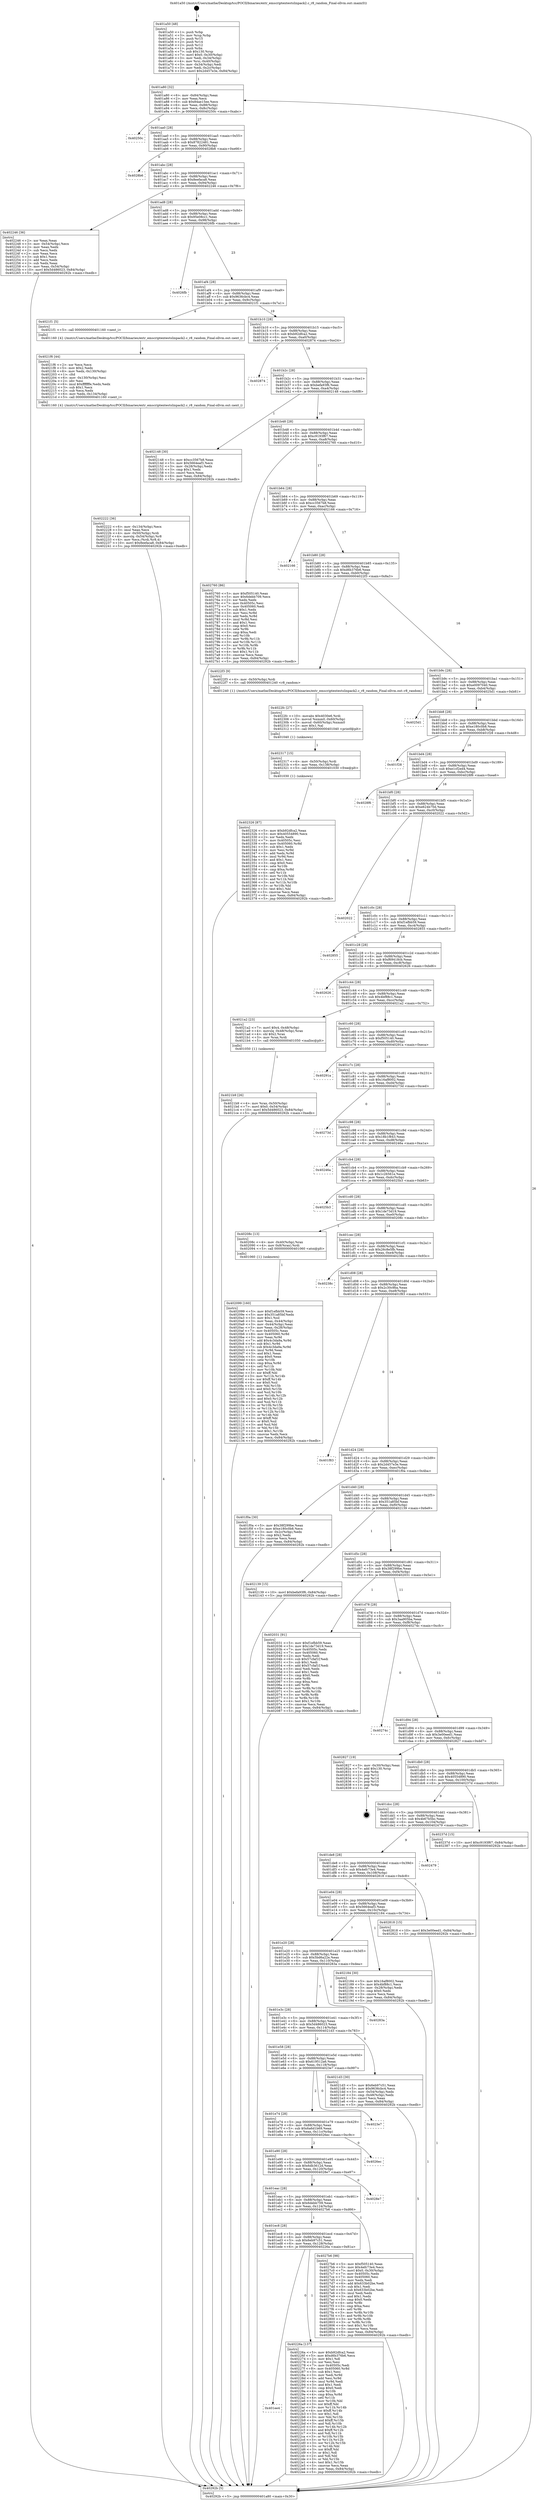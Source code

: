 digraph "0x401a50" {
  label = "0x401a50 (/mnt/c/Users/mathe/Desktop/tcc/POCII/binaries/extr_emscriptentestslinpack2.c_r8_random_Final-ollvm.out::main(0))"
  labelloc = "t"
  node[shape=record]

  Entry [label="",width=0.3,height=0.3,shape=circle,fillcolor=black,style=filled]
  "0x401a80" [label="{
     0x401a80 [32]\l
     | [instrs]\l
     &nbsp;&nbsp;0x401a80 \<+6\>: mov -0x84(%rbp),%eax\l
     &nbsp;&nbsp;0x401a86 \<+2\>: mov %eax,%ecx\l
     &nbsp;&nbsp;0x401a88 \<+6\>: sub $0x84ae15ee,%ecx\l
     &nbsp;&nbsp;0x401a8e \<+6\>: mov %eax,-0x88(%rbp)\l
     &nbsp;&nbsp;0x401a94 \<+6\>: mov %ecx,-0x8c(%rbp)\l
     &nbsp;&nbsp;0x401a9a \<+6\>: je 000000000040250c \<main+0xabc\>\l
  }"]
  "0x40250c" [label="{
     0x40250c\l
  }", style=dashed]
  "0x401aa0" [label="{
     0x401aa0 [28]\l
     | [instrs]\l
     &nbsp;&nbsp;0x401aa0 \<+5\>: jmp 0000000000401aa5 \<main+0x55\>\l
     &nbsp;&nbsp;0x401aa5 \<+6\>: mov -0x88(%rbp),%eax\l
     &nbsp;&nbsp;0x401aab \<+5\>: sub $0x87822481,%eax\l
     &nbsp;&nbsp;0x401ab0 \<+6\>: mov %eax,-0x90(%rbp)\l
     &nbsp;&nbsp;0x401ab6 \<+6\>: je 00000000004028b6 \<main+0xe66\>\l
  }"]
  Exit [label="",width=0.3,height=0.3,shape=circle,fillcolor=black,style=filled,peripheries=2]
  "0x4028b6" [label="{
     0x4028b6\l
  }", style=dashed]
  "0x401abc" [label="{
     0x401abc [28]\l
     | [instrs]\l
     &nbsp;&nbsp;0x401abc \<+5\>: jmp 0000000000401ac1 \<main+0x71\>\l
     &nbsp;&nbsp;0x401ac1 \<+6\>: mov -0x88(%rbp),%eax\l
     &nbsp;&nbsp;0x401ac7 \<+5\>: sub $0x8eefaca8,%eax\l
     &nbsp;&nbsp;0x401acc \<+6\>: mov %eax,-0x94(%rbp)\l
     &nbsp;&nbsp;0x401ad2 \<+6\>: je 0000000000402246 \<main+0x7f6\>\l
  }"]
  "0x402326" [label="{
     0x402326 [87]\l
     | [instrs]\l
     &nbsp;&nbsp;0x402326 \<+5\>: mov $0xb92dfca2,%eax\l
     &nbsp;&nbsp;0x40232b \<+5\>: mov $0x40554890,%ecx\l
     &nbsp;&nbsp;0x402330 \<+2\>: xor %edx,%edx\l
     &nbsp;&nbsp;0x402332 \<+7\>: mov 0x40505c,%esi\l
     &nbsp;&nbsp;0x402339 \<+8\>: mov 0x405060,%r8d\l
     &nbsp;&nbsp;0x402341 \<+3\>: sub $0x1,%edx\l
     &nbsp;&nbsp;0x402344 \<+3\>: mov %esi,%r9d\l
     &nbsp;&nbsp;0x402347 \<+3\>: add %edx,%r9d\l
     &nbsp;&nbsp;0x40234a \<+4\>: imul %r9d,%esi\l
     &nbsp;&nbsp;0x40234e \<+3\>: and $0x1,%esi\l
     &nbsp;&nbsp;0x402351 \<+3\>: cmp $0x0,%esi\l
     &nbsp;&nbsp;0x402354 \<+4\>: sete %r10b\l
     &nbsp;&nbsp;0x402358 \<+4\>: cmp $0xa,%r8d\l
     &nbsp;&nbsp;0x40235c \<+4\>: setl %r11b\l
     &nbsp;&nbsp;0x402360 \<+3\>: mov %r10b,%bl\l
     &nbsp;&nbsp;0x402363 \<+3\>: and %r11b,%bl\l
     &nbsp;&nbsp;0x402366 \<+3\>: xor %r11b,%r10b\l
     &nbsp;&nbsp;0x402369 \<+3\>: or %r10b,%bl\l
     &nbsp;&nbsp;0x40236c \<+3\>: test $0x1,%bl\l
     &nbsp;&nbsp;0x40236f \<+3\>: cmovne %ecx,%eax\l
     &nbsp;&nbsp;0x402372 \<+6\>: mov %eax,-0x84(%rbp)\l
     &nbsp;&nbsp;0x402378 \<+5\>: jmp 000000000040292b \<main+0xedb\>\l
  }"]
  "0x402246" [label="{
     0x402246 [36]\l
     | [instrs]\l
     &nbsp;&nbsp;0x402246 \<+2\>: xor %eax,%eax\l
     &nbsp;&nbsp;0x402248 \<+3\>: mov -0x54(%rbp),%ecx\l
     &nbsp;&nbsp;0x40224b \<+2\>: mov %eax,%edx\l
     &nbsp;&nbsp;0x40224d \<+2\>: sub %ecx,%edx\l
     &nbsp;&nbsp;0x40224f \<+2\>: mov %eax,%ecx\l
     &nbsp;&nbsp;0x402251 \<+3\>: sub $0x1,%ecx\l
     &nbsp;&nbsp;0x402254 \<+2\>: add %ecx,%edx\l
     &nbsp;&nbsp;0x402256 \<+2\>: sub %edx,%eax\l
     &nbsp;&nbsp;0x402258 \<+3\>: mov %eax,-0x54(%rbp)\l
     &nbsp;&nbsp;0x40225b \<+10\>: movl $0x5d486023,-0x84(%rbp)\l
     &nbsp;&nbsp;0x402265 \<+5\>: jmp 000000000040292b \<main+0xedb\>\l
  }"]
  "0x401ad8" [label="{
     0x401ad8 [28]\l
     | [instrs]\l
     &nbsp;&nbsp;0x401ad8 \<+5\>: jmp 0000000000401add \<main+0x8d\>\l
     &nbsp;&nbsp;0x401add \<+6\>: mov -0x88(%rbp),%eax\l
     &nbsp;&nbsp;0x401ae3 \<+5\>: sub $0x95e08cc1,%eax\l
     &nbsp;&nbsp;0x401ae8 \<+6\>: mov %eax,-0x98(%rbp)\l
     &nbsp;&nbsp;0x401aee \<+6\>: je 00000000004026fb \<main+0xcab\>\l
  }"]
  "0x402317" [label="{
     0x402317 [15]\l
     | [instrs]\l
     &nbsp;&nbsp;0x402317 \<+4\>: mov -0x50(%rbp),%rdi\l
     &nbsp;&nbsp;0x40231b \<+6\>: mov %eax,-0x138(%rbp)\l
     &nbsp;&nbsp;0x402321 \<+5\>: call 0000000000401030 \<free@plt\>\l
     | [calls]\l
     &nbsp;&nbsp;0x401030 \{1\} (unknown)\l
  }"]
  "0x4026fb" [label="{
     0x4026fb\l
  }", style=dashed]
  "0x401af4" [label="{
     0x401af4 [28]\l
     | [instrs]\l
     &nbsp;&nbsp;0x401af4 \<+5\>: jmp 0000000000401af9 \<main+0xa9\>\l
     &nbsp;&nbsp;0x401af9 \<+6\>: mov -0x88(%rbp),%eax\l
     &nbsp;&nbsp;0x401aff \<+5\>: sub $0x9636cbc4,%eax\l
     &nbsp;&nbsp;0x401b04 \<+6\>: mov %eax,-0x9c(%rbp)\l
     &nbsp;&nbsp;0x401b0a \<+6\>: je 00000000004021f1 \<main+0x7a1\>\l
  }"]
  "0x4022fc" [label="{
     0x4022fc [27]\l
     | [instrs]\l
     &nbsp;&nbsp;0x4022fc \<+10\>: movabs $0x4030e6,%rdi\l
     &nbsp;&nbsp;0x402306 \<+5\>: movsd %xmm0,-0x60(%rbp)\l
     &nbsp;&nbsp;0x40230b \<+5\>: movsd -0x60(%rbp),%xmm0\l
     &nbsp;&nbsp;0x402310 \<+2\>: mov $0x1,%al\l
     &nbsp;&nbsp;0x402312 \<+5\>: call 0000000000401040 \<printf@plt\>\l
     | [calls]\l
     &nbsp;&nbsp;0x401040 \{1\} (unknown)\l
  }"]
  "0x4021f1" [label="{
     0x4021f1 [5]\l
     | [instrs]\l
     &nbsp;&nbsp;0x4021f1 \<+5\>: call 0000000000401160 \<next_i\>\l
     | [calls]\l
     &nbsp;&nbsp;0x401160 \{4\} (/mnt/c/Users/mathe/Desktop/tcc/POCII/binaries/extr_emscriptentestslinpack2.c_r8_random_Final-ollvm.out::next_i)\l
  }"]
  "0x401b10" [label="{
     0x401b10 [28]\l
     | [instrs]\l
     &nbsp;&nbsp;0x401b10 \<+5\>: jmp 0000000000401b15 \<main+0xc5\>\l
     &nbsp;&nbsp;0x401b15 \<+6\>: mov -0x88(%rbp),%eax\l
     &nbsp;&nbsp;0x401b1b \<+5\>: sub $0xb92dfca2,%eax\l
     &nbsp;&nbsp;0x401b20 \<+6\>: mov %eax,-0xa0(%rbp)\l
     &nbsp;&nbsp;0x401b26 \<+6\>: je 0000000000402874 \<main+0xe24\>\l
  }"]
  "0x401ee4" [label="{
     0x401ee4\l
  }", style=dashed]
  "0x402874" [label="{
     0x402874\l
  }", style=dashed]
  "0x401b2c" [label="{
     0x401b2c [28]\l
     | [instrs]\l
     &nbsp;&nbsp;0x401b2c \<+5\>: jmp 0000000000401b31 \<main+0xe1\>\l
     &nbsp;&nbsp;0x401b31 \<+6\>: mov -0x88(%rbp),%eax\l
     &nbsp;&nbsp;0x401b37 \<+5\>: sub $0xbefa93f6,%eax\l
     &nbsp;&nbsp;0x401b3c \<+6\>: mov %eax,-0xa4(%rbp)\l
     &nbsp;&nbsp;0x401b42 \<+6\>: je 0000000000402148 \<main+0x6f8\>\l
  }"]
  "0x40226a" [label="{
     0x40226a [137]\l
     | [instrs]\l
     &nbsp;&nbsp;0x40226a \<+5\>: mov $0xb92dfca2,%eax\l
     &nbsp;&nbsp;0x40226f \<+5\>: mov $0xd6b376b6,%ecx\l
     &nbsp;&nbsp;0x402274 \<+2\>: mov $0x1,%dl\l
     &nbsp;&nbsp;0x402276 \<+2\>: xor %esi,%esi\l
     &nbsp;&nbsp;0x402278 \<+7\>: mov 0x40505c,%edi\l
     &nbsp;&nbsp;0x40227f \<+8\>: mov 0x405060,%r8d\l
     &nbsp;&nbsp;0x402287 \<+3\>: sub $0x1,%esi\l
     &nbsp;&nbsp;0x40228a \<+3\>: mov %edi,%r9d\l
     &nbsp;&nbsp;0x40228d \<+3\>: add %esi,%r9d\l
     &nbsp;&nbsp;0x402290 \<+4\>: imul %r9d,%edi\l
     &nbsp;&nbsp;0x402294 \<+3\>: and $0x1,%edi\l
     &nbsp;&nbsp;0x402297 \<+3\>: cmp $0x0,%edi\l
     &nbsp;&nbsp;0x40229a \<+4\>: sete %r10b\l
     &nbsp;&nbsp;0x40229e \<+4\>: cmp $0xa,%r8d\l
     &nbsp;&nbsp;0x4022a2 \<+4\>: setl %r11b\l
     &nbsp;&nbsp;0x4022a6 \<+3\>: mov %r10b,%bl\l
     &nbsp;&nbsp;0x4022a9 \<+3\>: xor $0xff,%bl\l
     &nbsp;&nbsp;0x4022ac \<+3\>: mov %r11b,%r14b\l
     &nbsp;&nbsp;0x4022af \<+4\>: xor $0xff,%r14b\l
     &nbsp;&nbsp;0x4022b3 \<+3\>: xor $0x1,%dl\l
     &nbsp;&nbsp;0x4022b6 \<+3\>: mov %bl,%r15b\l
     &nbsp;&nbsp;0x4022b9 \<+4\>: and $0xff,%r15b\l
     &nbsp;&nbsp;0x4022bd \<+3\>: and %dl,%r10b\l
     &nbsp;&nbsp;0x4022c0 \<+3\>: mov %r14b,%r12b\l
     &nbsp;&nbsp;0x4022c3 \<+4\>: and $0xff,%r12b\l
     &nbsp;&nbsp;0x4022c7 \<+3\>: and %dl,%r11b\l
     &nbsp;&nbsp;0x4022ca \<+3\>: or %r10b,%r15b\l
     &nbsp;&nbsp;0x4022cd \<+3\>: or %r11b,%r12b\l
     &nbsp;&nbsp;0x4022d0 \<+3\>: xor %r12b,%r15b\l
     &nbsp;&nbsp;0x4022d3 \<+3\>: or %r14b,%bl\l
     &nbsp;&nbsp;0x4022d6 \<+3\>: xor $0xff,%bl\l
     &nbsp;&nbsp;0x4022d9 \<+3\>: or $0x1,%dl\l
     &nbsp;&nbsp;0x4022dc \<+2\>: and %dl,%bl\l
     &nbsp;&nbsp;0x4022de \<+3\>: or %bl,%r15b\l
     &nbsp;&nbsp;0x4022e1 \<+4\>: test $0x1,%r15b\l
     &nbsp;&nbsp;0x4022e5 \<+3\>: cmovne %ecx,%eax\l
     &nbsp;&nbsp;0x4022e8 \<+6\>: mov %eax,-0x84(%rbp)\l
     &nbsp;&nbsp;0x4022ee \<+5\>: jmp 000000000040292b \<main+0xedb\>\l
  }"]
  "0x402148" [label="{
     0x402148 [30]\l
     | [instrs]\l
     &nbsp;&nbsp;0x402148 \<+5\>: mov $0xcc3567b8,%eax\l
     &nbsp;&nbsp;0x40214d \<+5\>: mov $0x5664eaf3,%ecx\l
     &nbsp;&nbsp;0x402152 \<+3\>: mov -0x28(%rbp),%edx\l
     &nbsp;&nbsp;0x402155 \<+3\>: cmp $0x1,%edx\l
     &nbsp;&nbsp;0x402158 \<+3\>: cmovl %ecx,%eax\l
     &nbsp;&nbsp;0x40215b \<+6\>: mov %eax,-0x84(%rbp)\l
     &nbsp;&nbsp;0x402161 \<+5\>: jmp 000000000040292b \<main+0xedb\>\l
  }"]
  "0x401b48" [label="{
     0x401b48 [28]\l
     | [instrs]\l
     &nbsp;&nbsp;0x401b48 \<+5\>: jmp 0000000000401b4d \<main+0xfd\>\l
     &nbsp;&nbsp;0x401b4d \<+6\>: mov -0x88(%rbp),%eax\l
     &nbsp;&nbsp;0x401b53 \<+5\>: sub $0xc9193f67,%eax\l
     &nbsp;&nbsp;0x401b58 \<+6\>: mov %eax,-0xa8(%rbp)\l
     &nbsp;&nbsp;0x401b5e \<+6\>: je 0000000000402760 \<main+0xd10\>\l
  }"]
  "0x401ec8" [label="{
     0x401ec8 [28]\l
     | [instrs]\l
     &nbsp;&nbsp;0x401ec8 \<+5\>: jmp 0000000000401ecd \<main+0x47d\>\l
     &nbsp;&nbsp;0x401ecd \<+6\>: mov -0x88(%rbp),%eax\l
     &nbsp;&nbsp;0x401ed3 \<+5\>: sub $0x6eb97c51,%eax\l
     &nbsp;&nbsp;0x401ed8 \<+6\>: mov %eax,-0x128(%rbp)\l
     &nbsp;&nbsp;0x401ede \<+6\>: je 000000000040226a \<main+0x81a\>\l
  }"]
  "0x402760" [label="{
     0x402760 [86]\l
     | [instrs]\l
     &nbsp;&nbsp;0x402760 \<+5\>: mov $0xf505140,%eax\l
     &nbsp;&nbsp;0x402765 \<+5\>: mov $0x6debb709,%ecx\l
     &nbsp;&nbsp;0x40276a \<+2\>: xor %edx,%edx\l
     &nbsp;&nbsp;0x40276c \<+7\>: mov 0x40505c,%esi\l
     &nbsp;&nbsp;0x402773 \<+7\>: mov 0x405060,%edi\l
     &nbsp;&nbsp;0x40277a \<+3\>: sub $0x1,%edx\l
     &nbsp;&nbsp;0x40277d \<+3\>: mov %esi,%r8d\l
     &nbsp;&nbsp;0x402780 \<+3\>: add %edx,%r8d\l
     &nbsp;&nbsp;0x402783 \<+4\>: imul %r8d,%esi\l
     &nbsp;&nbsp;0x402787 \<+3\>: and $0x1,%esi\l
     &nbsp;&nbsp;0x40278a \<+3\>: cmp $0x0,%esi\l
     &nbsp;&nbsp;0x40278d \<+4\>: sete %r9b\l
     &nbsp;&nbsp;0x402791 \<+3\>: cmp $0xa,%edi\l
     &nbsp;&nbsp;0x402794 \<+4\>: setl %r10b\l
     &nbsp;&nbsp;0x402798 \<+3\>: mov %r9b,%r11b\l
     &nbsp;&nbsp;0x40279b \<+3\>: and %r10b,%r11b\l
     &nbsp;&nbsp;0x40279e \<+3\>: xor %r10b,%r9b\l
     &nbsp;&nbsp;0x4027a1 \<+3\>: or %r9b,%r11b\l
     &nbsp;&nbsp;0x4027a4 \<+4\>: test $0x1,%r11b\l
     &nbsp;&nbsp;0x4027a8 \<+3\>: cmovne %ecx,%eax\l
     &nbsp;&nbsp;0x4027ab \<+6\>: mov %eax,-0x84(%rbp)\l
     &nbsp;&nbsp;0x4027b1 \<+5\>: jmp 000000000040292b \<main+0xedb\>\l
  }"]
  "0x401b64" [label="{
     0x401b64 [28]\l
     | [instrs]\l
     &nbsp;&nbsp;0x401b64 \<+5\>: jmp 0000000000401b69 \<main+0x119\>\l
     &nbsp;&nbsp;0x401b69 \<+6\>: mov -0x88(%rbp),%eax\l
     &nbsp;&nbsp;0x401b6f \<+5\>: sub $0xcc3567b8,%eax\l
     &nbsp;&nbsp;0x401b74 \<+6\>: mov %eax,-0xac(%rbp)\l
     &nbsp;&nbsp;0x401b7a \<+6\>: je 0000000000402166 \<main+0x716\>\l
  }"]
  "0x4027b6" [label="{
     0x4027b6 [98]\l
     | [instrs]\l
     &nbsp;&nbsp;0x4027b6 \<+5\>: mov $0xf505140,%eax\l
     &nbsp;&nbsp;0x4027bb \<+5\>: mov $0x4efc73e4,%ecx\l
     &nbsp;&nbsp;0x4027c0 \<+7\>: movl $0x0,-0x30(%rbp)\l
     &nbsp;&nbsp;0x4027c7 \<+7\>: mov 0x40505c,%edx\l
     &nbsp;&nbsp;0x4027ce \<+7\>: mov 0x405060,%esi\l
     &nbsp;&nbsp;0x4027d5 \<+2\>: mov %edx,%edi\l
     &nbsp;&nbsp;0x4027d7 \<+6\>: add $0x633b02be,%edi\l
     &nbsp;&nbsp;0x4027dd \<+3\>: sub $0x1,%edi\l
     &nbsp;&nbsp;0x4027e0 \<+6\>: sub $0x633b02be,%edi\l
     &nbsp;&nbsp;0x4027e6 \<+3\>: imul %edi,%edx\l
     &nbsp;&nbsp;0x4027e9 \<+3\>: and $0x1,%edx\l
     &nbsp;&nbsp;0x4027ec \<+3\>: cmp $0x0,%edx\l
     &nbsp;&nbsp;0x4027ef \<+4\>: sete %r8b\l
     &nbsp;&nbsp;0x4027f3 \<+3\>: cmp $0xa,%esi\l
     &nbsp;&nbsp;0x4027f6 \<+4\>: setl %r9b\l
     &nbsp;&nbsp;0x4027fa \<+3\>: mov %r8b,%r10b\l
     &nbsp;&nbsp;0x4027fd \<+3\>: and %r9b,%r10b\l
     &nbsp;&nbsp;0x402800 \<+3\>: xor %r9b,%r8b\l
     &nbsp;&nbsp;0x402803 \<+3\>: or %r8b,%r10b\l
     &nbsp;&nbsp;0x402806 \<+4\>: test $0x1,%r10b\l
     &nbsp;&nbsp;0x40280a \<+3\>: cmovne %ecx,%eax\l
     &nbsp;&nbsp;0x40280d \<+6\>: mov %eax,-0x84(%rbp)\l
     &nbsp;&nbsp;0x402813 \<+5\>: jmp 000000000040292b \<main+0xedb\>\l
  }"]
  "0x402166" [label="{
     0x402166\l
  }", style=dashed]
  "0x401b80" [label="{
     0x401b80 [28]\l
     | [instrs]\l
     &nbsp;&nbsp;0x401b80 \<+5\>: jmp 0000000000401b85 \<main+0x135\>\l
     &nbsp;&nbsp;0x401b85 \<+6\>: mov -0x88(%rbp),%eax\l
     &nbsp;&nbsp;0x401b8b \<+5\>: sub $0xd6b376b6,%eax\l
     &nbsp;&nbsp;0x401b90 \<+6\>: mov %eax,-0xb0(%rbp)\l
     &nbsp;&nbsp;0x401b96 \<+6\>: je 00000000004022f3 \<main+0x8a3\>\l
  }"]
  "0x401eac" [label="{
     0x401eac [28]\l
     | [instrs]\l
     &nbsp;&nbsp;0x401eac \<+5\>: jmp 0000000000401eb1 \<main+0x461\>\l
     &nbsp;&nbsp;0x401eb1 \<+6\>: mov -0x88(%rbp),%eax\l
     &nbsp;&nbsp;0x401eb7 \<+5\>: sub $0x6debb709,%eax\l
     &nbsp;&nbsp;0x401ebc \<+6\>: mov %eax,-0x124(%rbp)\l
     &nbsp;&nbsp;0x401ec2 \<+6\>: je 00000000004027b6 \<main+0xd66\>\l
  }"]
  "0x4022f3" [label="{
     0x4022f3 [9]\l
     | [instrs]\l
     &nbsp;&nbsp;0x4022f3 \<+4\>: mov -0x50(%rbp),%rdi\l
     &nbsp;&nbsp;0x4022f7 \<+5\>: call 0000000000401240 \<r8_random\>\l
     | [calls]\l
     &nbsp;&nbsp;0x401240 \{1\} (/mnt/c/Users/mathe/Desktop/tcc/POCII/binaries/extr_emscriptentestslinpack2.c_r8_random_Final-ollvm.out::r8_random)\l
  }"]
  "0x401b9c" [label="{
     0x401b9c [28]\l
     | [instrs]\l
     &nbsp;&nbsp;0x401b9c \<+5\>: jmp 0000000000401ba1 \<main+0x151\>\l
     &nbsp;&nbsp;0x401ba1 \<+6\>: mov -0x88(%rbp),%eax\l
     &nbsp;&nbsp;0x401ba7 \<+5\>: sub $0xe0097040,%eax\l
     &nbsp;&nbsp;0x401bac \<+6\>: mov %eax,-0xb4(%rbp)\l
     &nbsp;&nbsp;0x401bb2 \<+6\>: je 00000000004025d1 \<main+0xb81\>\l
  }"]
  "0x4028e7" [label="{
     0x4028e7\l
  }", style=dashed]
  "0x4025d1" [label="{
     0x4025d1\l
  }", style=dashed]
  "0x401bb8" [label="{
     0x401bb8 [28]\l
     | [instrs]\l
     &nbsp;&nbsp;0x401bb8 \<+5\>: jmp 0000000000401bbd \<main+0x16d\>\l
     &nbsp;&nbsp;0x401bbd \<+6\>: mov -0x88(%rbp),%eax\l
     &nbsp;&nbsp;0x401bc3 \<+5\>: sub $0xe180c0b8,%eax\l
     &nbsp;&nbsp;0x401bc8 \<+6\>: mov %eax,-0xb8(%rbp)\l
     &nbsp;&nbsp;0x401bce \<+6\>: je 0000000000401f28 \<main+0x4d8\>\l
  }"]
  "0x401e90" [label="{
     0x401e90 [28]\l
     | [instrs]\l
     &nbsp;&nbsp;0x401e90 \<+5\>: jmp 0000000000401e95 \<main+0x445\>\l
     &nbsp;&nbsp;0x401e95 \<+6\>: mov -0x88(%rbp),%eax\l
     &nbsp;&nbsp;0x401e9b \<+5\>: sub $0x6db3612d,%eax\l
     &nbsp;&nbsp;0x401ea0 \<+6\>: mov %eax,-0x120(%rbp)\l
     &nbsp;&nbsp;0x401ea6 \<+6\>: je 00000000004028e7 \<main+0xe97\>\l
  }"]
  "0x401f28" [label="{
     0x401f28\l
  }", style=dashed]
  "0x401bd4" [label="{
     0x401bd4 [28]\l
     | [instrs]\l
     &nbsp;&nbsp;0x401bd4 \<+5\>: jmp 0000000000401bd9 \<main+0x189\>\l
     &nbsp;&nbsp;0x401bd9 \<+6\>: mov -0x88(%rbp),%eax\l
     &nbsp;&nbsp;0x401bdf \<+5\>: sub $0xe1cf2ed4,%eax\l
     &nbsp;&nbsp;0x401be4 \<+6\>: mov %eax,-0xbc(%rbp)\l
     &nbsp;&nbsp;0x401bea \<+6\>: je 00000000004028f6 \<main+0xea6\>\l
  }"]
  "0x4026ec" [label="{
     0x4026ec\l
  }", style=dashed]
  "0x4028f6" [label="{
     0x4028f6\l
  }", style=dashed]
  "0x401bf0" [label="{
     0x401bf0 [28]\l
     | [instrs]\l
     &nbsp;&nbsp;0x401bf0 \<+5\>: jmp 0000000000401bf5 \<main+0x1a5\>\l
     &nbsp;&nbsp;0x401bf5 \<+6\>: mov -0x88(%rbp),%eax\l
     &nbsp;&nbsp;0x401bfb \<+5\>: sub $0xe624b70d,%eax\l
     &nbsp;&nbsp;0x401c00 \<+6\>: mov %eax,-0xc0(%rbp)\l
     &nbsp;&nbsp;0x401c06 \<+6\>: je 0000000000402022 \<main+0x5d2\>\l
  }"]
  "0x401e74" [label="{
     0x401e74 [28]\l
     | [instrs]\l
     &nbsp;&nbsp;0x401e74 \<+5\>: jmp 0000000000401e79 \<main+0x429\>\l
     &nbsp;&nbsp;0x401e79 \<+6\>: mov -0x88(%rbp),%eax\l
     &nbsp;&nbsp;0x401e7f \<+5\>: sub $0x6a6d1b69,%eax\l
     &nbsp;&nbsp;0x401e84 \<+6\>: mov %eax,-0x11c(%rbp)\l
     &nbsp;&nbsp;0x401e8a \<+6\>: je 00000000004026ec \<main+0xc9c\>\l
  }"]
  "0x402022" [label="{
     0x402022\l
  }", style=dashed]
  "0x401c0c" [label="{
     0x401c0c [28]\l
     | [instrs]\l
     &nbsp;&nbsp;0x401c0c \<+5\>: jmp 0000000000401c11 \<main+0x1c1\>\l
     &nbsp;&nbsp;0x401c11 \<+6\>: mov -0x88(%rbp),%eax\l
     &nbsp;&nbsp;0x401c17 \<+5\>: sub $0xf1efbb59,%eax\l
     &nbsp;&nbsp;0x401c1c \<+6\>: mov %eax,-0xc4(%rbp)\l
     &nbsp;&nbsp;0x401c22 \<+6\>: je 0000000000402855 \<main+0xe05\>\l
  }"]
  "0x4023e7" [label="{
     0x4023e7\l
  }", style=dashed]
  "0x402855" [label="{
     0x402855\l
  }", style=dashed]
  "0x401c28" [label="{
     0x401c28 [28]\l
     | [instrs]\l
     &nbsp;&nbsp;0x401c28 \<+5\>: jmp 0000000000401c2d \<main+0x1dd\>\l
     &nbsp;&nbsp;0x401c2d \<+6\>: mov -0x88(%rbp),%eax\l
     &nbsp;&nbsp;0x401c33 \<+5\>: sub $0xf69418cb,%eax\l
     &nbsp;&nbsp;0x401c38 \<+6\>: mov %eax,-0xc8(%rbp)\l
     &nbsp;&nbsp;0x401c3e \<+6\>: je 0000000000402626 \<main+0xbd6\>\l
  }"]
  "0x402222" [label="{
     0x402222 [36]\l
     | [instrs]\l
     &nbsp;&nbsp;0x402222 \<+6\>: mov -0x134(%rbp),%ecx\l
     &nbsp;&nbsp;0x402228 \<+3\>: imul %eax,%ecx\l
     &nbsp;&nbsp;0x40222b \<+4\>: mov -0x50(%rbp),%rdi\l
     &nbsp;&nbsp;0x40222f \<+4\>: movslq -0x54(%rbp),%r8\l
     &nbsp;&nbsp;0x402233 \<+4\>: mov %ecx,(%rdi,%r8,4)\l
     &nbsp;&nbsp;0x402237 \<+10\>: movl $0x8eefaca8,-0x84(%rbp)\l
     &nbsp;&nbsp;0x402241 \<+5\>: jmp 000000000040292b \<main+0xedb\>\l
  }"]
  "0x402626" [label="{
     0x402626\l
  }", style=dashed]
  "0x401c44" [label="{
     0x401c44 [28]\l
     | [instrs]\l
     &nbsp;&nbsp;0x401c44 \<+5\>: jmp 0000000000401c49 \<main+0x1f9\>\l
     &nbsp;&nbsp;0x401c49 \<+6\>: mov -0x88(%rbp),%eax\l
     &nbsp;&nbsp;0x401c4f \<+5\>: sub $0x4bf88c1,%eax\l
     &nbsp;&nbsp;0x401c54 \<+6\>: mov %eax,-0xcc(%rbp)\l
     &nbsp;&nbsp;0x401c5a \<+6\>: je 00000000004021a2 \<main+0x752\>\l
  }"]
  "0x4021f6" [label="{
     0x4021f6 [44]\l
     | [instrs]\l
     &nbsp;&nbsp;0x4021f6 \<+2\>: xor %ecx,%ecx\l
     &nbsp;&nbsp;0x4021f8 \<+5\>: mov $0x2,%edx\l
     &nbsp;&nbsp;0x4021fd \<+6\>: mov %edx,-0x130(%rbp)\l
     &nbsp;&nbsp;0x402203 \<+1\>: cltd\l
     &nbsp;&nbsp;0x402204 \<+6\>: mov -0x130(%rbp),%esi\l
     &nbsp;&nbsp;0x40220a \<+2\>: idiv %esi\l
     &nbsp;&nbsp;0x40220c \<+6\>: imul $0xfffffffe,%edx,%edx\l
     &nbsp;&nbsp;0x402212 \<+3\>: sub $0x1,%ecx\l
     &nbsp;&nbsp;0x402215 \<+2\>: sub %ecx,%edx\l
     &nbsp;&nbsp;0x402217 \<+6\>: mov %edx,-0x134(%rbp)\l
     &nbsp;&nbsp;0x40221d \<+5\>: call 0000000000401160 \<next_i\>\l
     | [calls]\l
     &nbsp;&nbsp;0x401160 \{4\} (/mnt/c/Users/mathe/Desktop/tcc/POCII/binaries/extr_emscriptentestslinpack2.c_r8_random_Final-ollvm.out::next_i)\l
  }"]
  "0x4021a2" [label="{
     0x4021a2 [23]\l
     | [instrs]\l
     &nbsp;&nbsp;0x4021a2 \<+7\>: movl $0x4,-0x48(%rbp)\l
     &nbsp;&nbsp;0x4021a9 \<+4\>: movslq -0x48(%rbp),%rax\l
     &nbsp;&nbsp;0x4021ad \<+4\>: shl $0x2,%rax\l
     &nbsp;&nbsp;0x4021b1 \<+3\>: mov %rax,%rdi\l
     &nbsp;&nbsp;0x4021b4 \<+5\>: call 0000000000401050 \<malloc@plt\>\l
     | [calls]\l
     &nbsp;&nbsp;0x401050 \{1\} (unknown)\l
  }"]
  "0x401c60" [label="{
     0x401c60 [28]\l
     | [instrs]\l
     &nbsp;&nbsp;0x401c60 \<+5\>: jmp 0000000000401c65 \<main+0x215\>\l
     &nbsp;&nbsp;0x401c65 \<+6\>: mov -0x88(%rbp),%eax\l
     &nbsp;&nbsp;0x401c6b \<+5\>: sub $0xf505140,%eax\l
     &nbsp;&nbsp;0x401c70 \<+6\>: mov %eax,-0xd0(%rbp)\l
     &nbsp;&nbsp;0x401c76 \<+6\>: je 000000000040291a \<main+0xeca\>\l
  }"]
  "0x401e58" [label="{
     0x401e58 [28]\l
     | [instrs]\l
     &nbsp;&nbsp;0x401e58 \<+5\>: jmp 0000000000401e5d \<main+0x40d\>\l
     &nbsp;&nbsp;0x401e5d \<+6\>: mov -0x88(%rbp),%eax\l
     &nbsp;&nbsp;0x401e63 \<+5\>: sub $0x619512a6,%eax\l
     &nbsp;&nbsp;0x401e68 \<+6\>: mov %eax,-0x118(%rbp)\l
     &nbsp;&nbsp;0x401e6e \<+6\>: je 00000000004023e7 \<main+0x997\>\l
  }"]
  "0x40291a" [label="{
     0x40291a\l
  }", style=dashed]
  "0x401c7c" [label="{
     0x401c7c [28]\l
     | [instrs]\l
     &nbsp;&nbsp;0x401c7c \<+5\>: jmp 0000000000401c81 \<main+0x231\>\l
     &nbsp;&nbsp;0x401c81 \<+6\>: mov -0x88(%rbp),%eax\l
     &nbsp;&nbsp;0x401c87 \<+5\>: sub $0x16af8002,%eax\l
     &nbsp;&nbsp;0x401c8c \<+6\>: mov %eax,-0xd4(%rbp)\l
     &nbsp;&nbsp;0x401c92 \<+6\>: je 000000000040273d \<main+0xced\>\l
  }"]
  "0x4021d3" [label="{
     0x4021d3 [30]\l
     | [instrs]\l
     &nbsp;&nbsp;0x4021d3 \<+5\>: mov $0x6eb97c51,%eax\l
     &nbsp;&nbsp;0x4021d8 \<+5\>: mov $0x9636cbc4,%ecx\l
     &nbsp;&nbsp;0x4021dd \<+3\>: mov -0x54(%rbp),%edx\l
     &nbsp;&nbsp;0x4021e0 \<+3\>: cmp -0x48(%rbp),%edx\l
     &nbsp;&nbsp;0x4021e3 \<+3\>: cmovl %ecx,%eax\l
     &nbsp;&nbsp;0x4021e6 \<+6\>: mov %eax,-0x84(%rbp)\l
     &nbsp;&nbsp;0x4021ec \<+5\>: jmp 000000000040292b \<main+0xedb\>\l
  }"]
  "0x40273d" [label="{
     0x40273d\l
  }", style=dashed]
  "0x401c98" [label="{
     0x401c98 [28]\l
     | [instrs]\l
     &nbsp;&nbsp;0x401c98 \<+5\>: jmp 0000000000401c9d \<main+0x24d\>\l
     &nbsp;&nbsp;0x401c9d \<+6\>: mov -0x88(%rbp),%eax\l
     &nbsp;&nbsp;0x401ca3 \<+5\>: sub $0x18b1f843,%eax\l
     &nbsp;&nbsp;0x401ca8 \<+6\>: mov %eax,-0xd8(%rbp)\l
     &nbsp;&nbsp;0x401cae \<+6\>: je 000000000040246a \<main+0xa1a\>\l
  }"]
  "0x401e3c" [label="{
     0x401e3c [28]\l
     | [instrs]\l
     &nbsp;&nbsp;0x401e3c \<+5\>: jmp 0000000000401e41 \<main+0x3f1\>\l
     &nbsp;&nbsp;0x401e41 \<+6\>: mov -0x88(%rbp),%eax\l
     &nbsp;&nbsp;0x401e47 \<+5\>: sub $0x5d486023,%eax\l
     &nbsp;&nbsp;0x401e4c \<+6\>: mov %eax,-0x114(%rbp)\l
     &nbsp;&nbsp;0x401e52 \<+6\>: je 00000000004021d3 \<main+0x783\>\l
  }"]
  "0x40246a" [label="{
     0x40246a\l
  }", style=dashed]
  "0x401cb4" [label="{
     0x401cb4 [28]\l
     | [instrs]\l
     &nbsp;&nbsp;0x401cb4 \<+5\>: jmp 0000000000401cb9 \<main+0x269\>\l
     &nbsp;&nbsp;0x401cb9 \<+6\>: mov -0x88(%rbp),%eax\l
     &nbsp;&nbsp;0x401cbf \<+5\>: sub $0x1c26561e,%eax\l
     &nbsp;&nbsp;0x401cc4 \<+6\>: mov %eax,-0xdc(%rbp)\l
     &nbsp;&nbsp;0x401cca \<+6\>: je 00000000004025b3 \<main+0xb63\>\l
  }"]
  "0x40283a" [label="{
     0x40283a\l
  }", style=dashed]
  "0x4025b3" [label="{
     0x4025b3\l
  }", style=dashed]
  "0x401cd0" [label="{
     0x401cd0 [28]\l
     | [instrs]\l
     &nbsp;&nbsp;0x401cd0 \<+5\>: jmp 0000000000401cd5 \<main+0x285\>\l
     &nbsp;&nbsp;0x401cd5 \<+6\>: mov -0x88(%rbp),%eax\l
     &nbsp;&nbsp;0x401cdb \<+5\>: sub $0x1de73d19,%eax\l
     &nbsp;&nbsp;0x401ce0 \<+6\>: mov %eax,-0xe0(%rbp)\l
     &nbsp;&nbsp;0x401ce6 \<+6\>: je 000000000040208c \<main+0x63c\>\l
  }"]
  "0x4021b9" [label="{
     0x4021b9 [26]\l
     | [instrs]\l
     &nbsp;&nbsp;0x4021b9 \<+4\>: mov %rax,-0x50(%rbp)\l
     &nbsp;&nbsp;0x4021bd \<+7\>: movl $0x0,-0x54(%rbp)\l
     &nbsp;&nbsp;0x4021c4 \<+10\>: movl $0x5d486023,-0x84(%rbp)\l
     &nbsp;&nbsp;0x4021ce \<+5\>: jmp 000000000040292b \<main+0xedb\>\l
  }"]
  "0x40208c" [label="{
     0x40208c [13]\l
     | [instrs]\l
     &nbsp;&nbsp;0x40208c \<+4\>: mov -0x40(%rbp),%rax\l
     &nbsp;&nbsp;0x402090 \<+4\>: mov 0x8(%rax),%rdi\l
     &nbsp;&nbsp;0x402094 \<+5\>: call 0000000000401060 \<atoi@plt\>\l
     | [calls]\l
     &nbsp;&nbsp;0x401060 \{1\} (unknown)\l
  }"]
  "0x401cec" [label="{
     0x401cec [28]\l
     | [instrs]\l
     &nbsp;&nbsp;0x401cec \<+5\>: jmp 0000000000401cf1 \<main+0x2a1\>\l
     &nbsp;&nbsp;0x401cf1 \<+6\>: mov -0x88(%rbp),%eax\l
     &nbsp;&nbsp;0x401cf7 \<+5\>: sub $0x26c8e5fb,%eax\l
     &nbsp;&nbsp;0x401cfc \<+6\>: mov %eax,-0xe4(%rbp)\l
     &nbsp;&nbsp;0x401d02 \<+6\>: je 000000000040238c \<main+0x93c\>\l
  }"]
  "0x401e20" [label="{
     0x401e20 [28]\l
     | [instrs]\l
     &nbsp;&nbsp;0x401e20 \<+5\>: jmp 0000000000401e25 \<main+0x3d5\>\l
     &nbsp;&nbsp;0x401e25 \<+6\>: mov -0x88(%rbp),%eax\l
     &nbsp;&nbsp;0x401e2b \<+5\>: sub $0x5bd6a22e,%eax\l
     &nbsp;&nbsp;0x401e30 \<+6\>: mov %eax,-0x110(%rbp)\l
     &nbsp;&nbsp;0x401e36 \<+6\>: je 000000000040283a \<main+0xdea\>\l
  }"]
  "0x40238c" [label="{
     0x40238c\l
  }", style=dashed]
  "0x401d08" [label="{
     0x401d08 [28]\l
     | [instrs]\l
     &nbsp;&nbsp;0x401d08 \<+5\>: jmp 0000000000401d0d \<main+0x2bd\>\l
     &nbsp;&nbsp;0x401d0d \<+6\>: mov -0x88(%rbp),%eax\l
     &nbsp;&nbsp;0x401d13 \<+5\>: sub $0x2c30c9ba,%eax\l
     &nbsp;&nbsp;0x401d18 \<+6\>: mov %eax,-0xe8(%rbp)\l
     &nbsp;&nbsp;0x401d1e \<+6\>: je 0000000000401f83 \<main+0x533\>\l
  }"]
  "0x402184" [label="{
     0x402184 [30]\l
     | [instrs]\l
     &nbsp;&nbsp;0x402184 \<+5\>: mov $0x16af8002,%eax\l
     &nbsp;&nbsp;0x402189 \<+5\>: mov $0x4bf88c1,%ecx\l
     &nbsp;&nbsp;0x40218e \<+3\>: mov -0x28(%rbp),%edx\l
     &nbsp;&nbsp;0x402191 \<+3\>: cmp $0x0,%edx\l
     &nbsp;&nbsp;0x402194 \<+3\>: cmove %ecx,%eax\l
     &nbsp;&nbsp;0x402197 \<+6\>: mov %eax,-0x84(%rbp)\l
     &nbsp;&nbsp;0x40219d \<+5\>: jmp 000000000040292b \<main+0xedb\>\l
  }"]
  "0x401f83" [label="{
     0x401f83\l
  }", style=dashed]
  "0x401d24" [label="{
     0x401d24 [28]\l
     | [instrs]\l
     &nbsp;&nbsp;0x401d24 \<+5\>: jmp 0000000000401d29 \<main+0x2d9\>\l
     &nbsp;&nbsp;0x401d29 \<+6\>: mov -0x88(%rbp),%eax\l
     &nbsp;&nbsp;0x401d2f \<+5\>: sub $0x2d457e3e,%eax\l
     &nbsp;&nbsp;0x401d34 \<+6\>: mov %eax,-0xec(%rbp)\l
     &nbsp;&nbsp;0x401d3a \<+6\>: je 0000000000401f0a \<main+0x4ba\>\l
  }"]
  "0x401e04" [label="{
     0x401e04 [28]\l
     | [instrs]\l
     &nbsp;&nbsp;0x401e04 \<+5\>: jmp 0000000000401e09 \<main+0x3b9\>\l
     &nbsp;&nbsp;0x401e09 \<+6\>: mov -0x88(%rbp),%eax\l
     &nbsp;&nbsp;0x401e0f \<+5\>: sub $0x5664eaf3,%eax\l
     &nbsp;&nbsp;0x401e14 \<+6\>: mov %eax,-0x10c(%rbp)\l
     &nbsp;&nbsp;0x401e1a \<+6\>: je 0000000000402184 \<main+0x734\>\l
  }"]
  "0x401f0a" [label="{
     0x401f0a [30]\l
     | [instrs]\l
     &nbsp;&nbsp;0x401f0a \<+5\>: mov $0x38f299be,%eax\l
     &nbsp;&nbsp;0x401f0f \<+5\>: mov $0xe180c0b8,%ecx\l
     &nbsp;&nbsp;0x401f14 \<+3\>: mov -0x2c(%rbp),%edx\l
     &nbsp;&nbsp;0x401f17 \<+3\>: cmp $0x2,%edx\l
     &nbsp;&nbsp;0x401f1a \<+3\>: cmovne %ecx,%eax\l
     &nbsp;&nbsp;0x401f1d \<+6\>: mov %eax,-0x84(%rbp)\l
     &nbsp;&nbsp;0x401f23 \<+5\>: jmp 000000000040292b \<main+0xedb\>\l
  }"]
  "0x401d40" [label="{
     0x401d40 [28]\l
     | [instrs]\l
     &nbsp;&nbsp;0x401d40 \<+5\>: jmp 0000000000401d45 \<main+0x2f5\>\l
     &nbsp;&nbsp;0x401d45 \<+6\>: mov -0x88(%rbp),%eax\l
     &nbsp;&nbsp;0x401d4b \<+5\>: sub $0x351a85bf,%eax\l
     &nbsp;&nbsp;0x401d50 \<+6\>: mov %eax,-0xf0(%rbp)\l
     &nbsp;&nbsp;0x401d56 \<+6\>: je 0000000000402139 \<main+0x6e9\>\l
  }"]
  "0x40292b" [label="{
     0x40292b [5]\l
     | [instrs]\l
     &nbsp;&nbsp;0x40292b \<+5\>: jmp 0000000000401a80 \<main+0x30\>\l
  }"]
  "0x401a50" [label="{
     0x401a50 [48]\l
     | [instrs]\l
     &nbsp;&nbsp;0x401a50 \<+1\>: push %rbp\l
     &nbsp;&nbsp;0x401a51 \<+3\>: mov %rsp,%rbp\l
     &nbsp;&nbsp;0x401a54 \<+2\>: push %r15\l
     &nbsp;&nbsp;0x401a56 \<+2\>: push %r14\l
     &nbsp;&nbsp;0x401a58 \<+2\>: push %r12\l
     &nbsp;&nbsp;0x401a5a \<+1\>: push %rbx\l
     &nbsp;&nbsp;0x401a5b \<+7\>: sub $0x130,%rsp\l
     &nbsp;&nbsp;0x401a62 \<+7\>: movl $0x0,-0x30(%rbp)\l
     &nbsp;&nbsp;0x401a69 \<+3\>: mov %edi,-0x34(%rbp)\l
     &nbsp;&nbsp;0x401a6c \<+4\>: mov %rsi,-0x40(%rbp)\l
     &nbsp;&nbsp;0x401a70 \<+3\>: mov -0x34(%rbp),%edi\l
     &nbsp;&nbsp;0x401a73 \<+3\>: mov %edi,-0x2c(%rbp)\l
     &nbsp;&nbsp;0x401a76 \<+10\>: movl $0x2d457e3e,-0x84(%rbp)\l
  }"]
  "0x402818" [label="{
     0x402818 [15]\l
     | [instrs]\l
     &nbsp;&nbsp;0x402818 \<+10\>: movl $0x3e00eed1,-0x84(%rbp)\l
     &nbsp;&nbsp;0x402822 \<+5\>: jmp 000000000040292b \<main+0xedb\>\l
  }"]
  "0x402139" [label="{
     0x402139 [15]\l
     | [instrs]\l
     &nbsp;&nbsp;0x402139 \<+10\>: movl $0xbefa93f6,-0x84(%rbp)\l
     &nbsp;&nbsp;0x402143 \<+5\>: jmp 000000000040292b \<main+0xedb\>\l
  }"]
  "0x401d5c" [label="{
     0x401d5c [28]\l
     | [instrs]\l
     &nbsp;&nbsp;0x401d5c \<+5\>: jmp 0000000000401d61 \<main+0x311\>\l
     &nbsp;&nbsp;0x401d61 \<+6\>: mov -0x88(%rbp),%eax\l
     &nbsp;&nbsp;0x401d67 \<+5\>: sub $0x38f299be,%eax\l
     &nbsp;&nbsp;0x401d6c \<+6\>: mov %eax,-0xf4(%rbp)\l
     &nbsp;&nbsp;0x401d72 \<+6\>: je 0000000000402031 \<main+0x5e1\>\l
  }"]
  "0x401de8" [label="{
     0x401de8 [28]\l
     | [instrs]\l
     &nbsp;&nbsp;0x401de8 \<+5\>: jmp 0000000000401ded \<main+0x39d\>\l
     &nbsp;&nbsp;0x401ded \<+6\>: mov -0x88(%rbp),%eax\l
     &nbsp;&nbsp;0x401df3 \<+5\>: sub $0x4efc73e4,%eax\l
     &nbsp;&nbsp;0x401df8 \<+6\>: mov %eax,-0x108(%rbp)\l
     &nbsp;&nbsp;0x401dfe \<+6\>: je 0000000000402818 \<main+0xdc8\>\l
  }"]
  "0x402031" [label="{
     0x402031 [91]\l
     | [instrs]\l
     &nbsp;&nbsp;0x402031 \<+5\>: mov $0xf1efbb59,%eax\l
     &nbsp;&nbsp;0x402036 \<+5\>: mov $0x1de73d19,%ecx\l
     &nbsp;&nbsp;0x40203b \<+7\>: mov 0x40505c,%edx\l
     &nbsp;&nbsp;0x402042 \<+7\>: mov 0x405060,%esi\l
     &nbsp;&nbsp;0x402049 \<+2\>: mov %edx,%edi\l
     &nbsp;&nbsp;0x40204b \<+6\>: sub $0x57cfaf1f,%edi\l
     &nbsp;&nbsp;0x402051 \<+3\>: sub $0x1,%edi\l
     &nbsp;&nbsp;0x402054 \<+6\>: add $0x57cfaf1f,%edi\l
     &nbsp;&nbsp;0x40205a \<+3\>: imul %edi,%edx\l
     &nbsp;&nbsp;0x40205d \<+3\>: and $0x1,%edx\l
     &nbsp;&nbsp;0x402060 \<+3\>: cmp $0x0,%edx\l
     &nbsp;&nbsp;0x402063 \<+4\>: sete %r8b\l
     &nbsp;&nbsp;0x402067 \<+3\>: cmp $0xa,%esi\l
     &nbsp;&nbsp;0x40206a \<+4\>: setl %r9b\l
     &nbsp;&nbsp;0x40206e \<+3\>: mov %r8b,%r10b\l
     &nbsp;&nbsp;0x402071 \<+3\>: and %r9b,%r10b\l
     &nbsp;&nbsp;0x402074 \<+3\>: xor %r9b,%r8b\l
     &nbsp;&nbsp;0x402077 \<+3\>: or %r8b,%r10b\l
     &nbsp;&nbsp;0x40207a \<+4\>: test $0x1,%r10b\l
     &nbsp;&nbsp;0x40207e \<+3\>: cmovne %ecx,%eax\l
     &nbsp;&nbsp;0x402081 \<+6\>: mov %eax,-0x84(%rbp)\l
     &nbsp;&nbsp;0x402087 \<+5\>: jmp 000000000040292b \<main+0xedb\>\l
  }"]
  "0x401d78" [label="{
     0x401d78 [28]\l
     | [instrs]\l
     &nbsp;&nbsp;0x401d78 \<+5\>: jmp 0000000000401d7d \<main+0x32d\>\l
     &nbsp;&nbsp;0x401d7d \<+6\>: mov -0x88(%rbp),%eax\l
     &nbsp;&nbsp;0x401d83 \<+5\>: sub $0x3aa905ba,%eax\l
     &nbsp;&nbsp;0x401d88 \<+6\>: mov %eax,-0xf8(%rbp)\l
     &nbsp;&nbsp;0x401d8e \<+6\>: je 000000000040274c \<main+0xcfc\>\l
  }"]
  "0x402099" [label="{
     0x402099 [160]\l
     | [instrs]\l
     &nbsp;&nbsp;0x402099 \<+5\>: mov $0xf1efbb59,%ecx\l
     &nbsp;&nbsp;0x40209e \<+5\>: mov $0x351a85bf,%edx\l
     &nbsp;&nbsp;0x4020a3 \<+3\>: mov $0x1,%sil\l
     &nbsp;&nbsp;0x4020a6 \<+3\>: mov %eax,-0x44(%rbp)\l
     &nbsp;&nbsp;0x4020a9 \<+3\>: mov -0x44(%rbp),%eax\l
     &nbsp;&nbsp;0x4020ac \<+3\>: mov %eax,-0x28(%rbp)\l
     &nbsp;&nbsp;0x4020af \<+7\>: mov 0x40505c,%eax\l
     &nbsp;&nbsp;0x4020b6 \<+8\>: mov 0x405060,%r8d\l
     &nbsp;&nbsp;0x4020be \<+3\>: mov %eax,%r9d\l
     &nbsp;&nbsp;0x4020c1 \<+7\>: add $0x4c3da9a,%r9d\l
     &nbsp;&nbsp;0x4020c8 \<+4\>: sub $0x1,%r9d\l
     &nbsp;&nbsp;0x4020cc \<+7\>: sub $0x4c3da9a,%r9d\l
     &nbsp;&nbsp;0x4020d3 \<+4\>: imul %r9d,%eax\l
     &nbsp;&nbsp;0x4020d7 \<+3\>: and $0x1,%eax\l
     &nbsp;&nbsp;0x4020da \<+3\>: cmp $0x0,%eax\l
     &nbsp;&nbsp;0x4020dd \<+4\>: sete %r10b\l
     &nbsp;&nbsp;0x4020e1 \<+4\>: cmp $0xa,%r8d\l
     &nbsp;&nbsp;0x4020e5 \<+4\>: setl %r11b\l
     &nbsp;&nbsp;0x4020e9 \<+3\>: mov %r10b,%bl\l
     &nbsp;&nbsp;0x4020ec \<+3\>: xor $0xff,%bl\l
     &nbsp;&nbsp;0x4020ef \<+3\>: mov %r11b,%r14b\l
     &nbsp;&nbsp;0x4020f2 \<+4\>: xor $0xff,%r14b\l
     &nbsp;&nbsp;0x4020f6 \<+4\>: xor $0x0,%sil\l
     &nbsp;&nbsp;0x4020fa \<+3\>: mov %bl,%r15b\l
     &nbsp;&nbsp;0x4020fd \<+4\>: and $0x0,%r15b\l
     &nbsp;&nbsp;0x402101 \<+3\>: and %sil,%r10b\l
     &nbsp;&nbsp;0x402104 \<+3\>: mov %r14b,%r12b\l
     &nbsp;&nbsp;0x402107 \<+4\>: and $0x0,%r12b\l
     &nbsp;&nbsp;0x40210b \<+3\>: and %sil,%r11b\l
     &nbsp;&nbsp;0x40210e \<+3\>: or %r10b,%r15b\l
     &nbsp;&nbsp;0x402111 \<+3\>: or %r11b,%r12b\l
     &nbsp;&nbsp;0x402114 \<+3\>: xor %r12b,%r15b\l
     &nbsp;&nbsp;0x402117 \<+3\>: or %r14b,%bl\l
     &nbsp;&nbsp;0x40211a \<+3\>: xor $0xff,%bl\l
     &nbsp;&nbsp;0x40211d \<+4\>: or $0x0,%sil\l
     &nbsp;&nbsp;0x402121 \<+3\>: and %sil,%bl\l
     &nbsp;&nbsp;0x402124 \<+3\>: or %bl,%r15b\l
     &nbsp;&nbsp;0x402127 \<+4\>: test $0x1,%r15b\l
     &nbsp;&nbsp;0x40212b \<+3\>: cmovne %edx,%ecx\l
     &nbsp;&nbsp;0x40212e \<+6\>: mov %ecx,-0x84(%rbp)\l
     &nbsp;&nbsp;0x402134 \<+5\>: jmp 000000000040292b \<main+0xedb\>\l
  }"]
  "0x402479" [label="{
     0x402479\l
  }", style=dashed]
  "0x40274c" [label="{
     0x40274c\l
  }", style=dashed]
  "0x401d94" [label="{
     0x401d94 [28]\l
     | [instrs]\l
     &nbsp;&nbsp;0x401d94 \<+5\>: jmp 0000000000401d99 \<main+0x349\>\l
     &nbsp;&nbsp;0x401d99 \<+6\>: mov -0x88(%rbp),%eax\l
     &nbsp;&nbsp;0x401d9f \<+5\>: sub $0x3e00eed1,%eax\l
     &nbsp;&nbsp;0x401da4 \<+6\>: mov %eax,-0xfc(%rbp)\l
     &nbsp;&nbsp;0x401daa \<+6\>: je 0000000000402827 \<main+0xdd7\>\l
  }"]
  "0x401dcc" [label="{
     0x401dcc [28]\l
     | [instrs]\l
     &nbsp;&nbsp;0x401dcc \<+5\>: jmp 0000000000401dd1 \<main+0x381\>\l
     &nbsp;&nbsp;0x401dd1 \<+6\>: mov -0x88(%rbp),%eax\l
     &nbsp;&nbsp;0x401dd7 \<+5\>: sub $0x4b67b5bc,%eax\l
     &nbsp;&nbsp;0x401ddc \<+6\>: mov %eax,-0x104(%rbp)\l
     &nbsp;&nbsp;0x401de2 \<+6\>: je 0000000000402479 \<main+0xa29\>\l
  }"]
  "0x402827" [label="{
     0x402827 [19]\l
     | [instrs]\l
     &nbsp;&nbsp;0x402827 \<+3\>: mov -0x30(%rbp),%eax\l
     &nbsp;&nbsp;0x40282a \<+7\>: add $0x130,%rsp\l
     &nbsp;&nbsp;0x402831 \<+1\>: pop %rbx\l
     &nbsp;&nbsp;0x402832 \<+2\>: pop %r12\l
     &nbsp;&nbsp;0x402834 \<+2\>: pop %r14\l
     &nbsp;&nbsp;0x402836 \<+2\>: pop %r15\l
     &nbsp;&nbsp;0x402838 \<+1\>: pop %rbp\l
     &nbsp;&nbsp;0x402839 \<+1\>: ret\l
  }"]
  "0x401db0" [label="{
     0x401db0 [28]\l
     | [instrs]\l
     &nbsp;&nbsp;0x401db0 \<+5\>: jmp 0000000000401db5 \<main+0x365\>\l
     &nbsp;&nbsp;0x401db5 \<+6\>: mov -0x88(%rbp),%eax\l
     &nbsp;&nbsp;0x401dbb \<+5\>: sub $0x40554890,%eax\l
     &nbsp;&nbsp;0x401dc0 \<+6\>: mov %eax,-0x100(%rbp)\l
     &nbsp;&nbsp;0x401dc6 \<+6\>: je 000000000040237d \<main+0x92d\>\l
  }"]
  "0x40237d" [label="{
     0x40237d [15]\l
     | [instrs]\l
     &nbsp;&nbsp;0x40237d \<+10\>: movl $0xc9193f67,-0x84(%rbp)\l
     &nbsp;&nbsp;0x402387 \<+5\>: jmp 000000000040292b \<main+0xedb\>\l
  }"]
  Entry -> "0x401a50" [label=" 1"]
  "0x401a80" -> "0x40250c" [label=" 0"]
  "0x401a80" -> "0x401aa0" [label=" 27"]
  "0x402827" -> Exit [label=" 1"]
  "0x401aa0" -> "0x4028b6" [label=" 0"]
  "0x401aa0" -> "0x401abc" [label=" 27"]
  "0x402818" -> "0x40292b" [label=" 1"]
  "0x401abc" -> "0x402246" [label=" 4"]
  "0x401abc" -> "0x401ad8" [label=" 23"]
  "0x4027b6" -> "0x40292b" [label=" 1"]
  "0x401ad8" -> "0x4026fb" [label=" 0"]
  "0x401ad8" -> "0x401af4" [label=" 23"]
  "0x402760" -> "0x40292b" [label=" 1"]
  "0x401af4" -> "0x4021f1" [label=" 4"]
  "0x401af4" -> "0x401b10" [label=" 19"]
  "0x40237d" -> "0x40292b" [label=" 1"]
  "0x401b10" -> "0x402874" [label=" 0"]
  "0x401b10" -> "0x401b2c" [label=" 19"]
  "0x402326" -> "0x40292b" [label=" 1"]
  "0x401b2c" -> "0x402148" [label=" 1"]
  "0x401b2c" -> "0x401b48" [label=" 18"]
  "0x402317" -> "0x402326" [label=" 1"]
  "0x401b48" -> "0x402760" [label=" 1"]
  "0x401b48" -> "0x401b64" [label=" 17"]
  "0x4022f3" -> "0x4022fc" [label=" 1"]
  "0x401b64" -> "0x402166" [label=" 0"]
  "0x401b64" -> "0x401b80" [label=" 17"]
  "0x40226a" -> "0x40292b" [label=" 1"]
  "0x401b80" -> "0x4022f3" [label=" 1"]
  "0x401b80" -> "0x401b9c" [label=" 16"]
  "0x401ec8" -> "0x40226a" [label=" 1"]
  "0x401b9c" -> "0x4025d1" [label=" 0"]
  "0x401b9c" -> "0x401bb8" [label=" 16"]
  "0x4022fc" -> "0x402317" [label=" 1"]
  "0x401bb8" -> "0x401f28" [label=" 0"]
  "0x401bb8" -> "0x401bd4" [label=" 16"]
  "0x401eac" -> "0x4027b6" [label=" 1"]
  "0x401bd4" -> "0x4028f6" [label=" 0"]
  "0x401bd4" -> "0x401bf0" [label=" 16"]
  "0x401ec8" -> "0x401ee4" [label=" 0"]
  "0x401bf0" -> "0x402022" [label=" 0"]
  "0x401bf0" -> "0x401c0c" [label=" 16"]
  "0x401e90" -> "0x4028e7" [label=" 0"]
  "0x401c0c" -> "0x402855" [label=" 0"]
  "0x401c0c" -> "0x401c28" [label=" 16"]
  "0x401eac" -> "0x401ec8" [label=" 1"]
  "0x401c28" -> "0x402626" [label=" 0"]
  "0x401c28" -> "0x401c44" [label=" 16"]
  "0x401e74" -> "0x4026ec" [label=" 0"]
  "0x401c44" -> "0x4021a2" [label=" 1"]
  "0x401c44" -> "0x401c60" [label=" 15"]
  "0x401e90" -> "0x401eac" [label=" 2"]
  "0x401c60" -> "0x40291a" [label=" 0"]
  "0x401c60" -> "0x401c7c" [label=" 15"]
  "0x401e58" -> "0x401e74" [label=" 2"]
  "0x401c7c" -> "0x40273d" [label=" 0"]
  "0x401c7c" -> "0x401c98" [label=" 15"]
  "0x401e58" -> "0x4023e7" [label=" 0"]
  "0x401c98" -> "0x40246a" [label=" 0"]
  "0x401c98" -> "0x401cb4" [label=" 15"]
  "0x402246" -> "0x40292b" [label=" 4"]
  "0x401cb4" -> "0x4025b3" [label=" 0"]
  "0x401cb4" -> "0x401cd0" [label=" 15"]
  "0x402222" -> "0x40292b" [label=" 4"]
  "0x401cd0" -> "0x40208c" [label=" 1"]
  "0x401cd0" -> "0x401cec" [label=" 14"]
  "0x4021f1" -> "0x4021f6" [label=" 4"]
  "0x401cec" -> "0x40238c" [label=" 0"]
  "0x401cec" -> "0x401d08" [label=" 14"]
  "0x4021d3" -> "0x40292b" [label=" 5"]
  "0x401d08" -> "0x401f83" [label=" 0"]
  "0x401d08" -> "0x401d24" [label=" 14"]
  "0x401e3c" -> "0x401e58" [label=" 2"]
  "0x401d24" -> "0x401f0a" [label=" 1"]
  "0x401d24" -> "0x401d40" [label=" 13"]
  "0x401f0a" -> "0x40292b" [label=" 1"]
  "0x401a50" -> "0x401a80" [label=" 1"]
  "0x40292b" -> "0x401a80" [label=" 26"]
  "0x401e74" -> "0x401e90" [label=" 2"]
  "0x401d40" -> "0x402139" [label=" 1"]
  "0x401d40" -> "0x401d5c" [label=" 12"]
  "0x401e20" -> "0x401e3c" [label=" 7"]
  "0x401d5c" -> "0x402031" [label=" 1"]
  "0x401d5c" -> "0x401d78" [label=" 11"]
  "0x402031" -> "0x40292b" [label=" 1"]
  "0x40208c" -> "0x402099" [label=" 1"]
  "0x402099" -> "0x40292b" [label=" 1"]
  "0x402139" -> "0x40292b" [label=" 1"]
  "0x402148" -> "0x40292b" [label=" 1"]
  "0x4021f6" -> "0x402222" [label=" 4"]
  "0x401d78" -> "0x40274c" [label=" 0"]
  "0x401d78" -> "0x401d94" [label=" 11"]
  "0x4021b9" -> "0x40292b" [label=" 1"]
  "0x401d94" -> "0x402827" [label=" 1"]
  "0x401d94" -> "0x401db0" [label=" 10"]
  "0x402184" -> "0x40292b" [label=" 1"]
  "0x401db0" -> "0x40237d" [label=" 1"]
  "0x401db0" -> "0x401dcc" [label=" 9"]
  "0x4021a2" -> "0x4021b9" [label=" 1"]
  "0x401dcc" -> "0x402479" [label=" 0"]
  "0x401dcc" -> "0x401de8" [label=" 9"]
  "0x401e20" -> "0x40283a" [label=" 0"]
  "0x401de8" -> "0x402818" [label=" 1"]
  "0x401de8" -> "0x401e04" [label=" 8"]
  "0x401e3c" -> "0x4021d3" [label=" 5"]
  "0x401e04" -> "0x402184" [label=" 1"]
  "0x401e04" -> "0x401e20" [label=" 7"]
}
